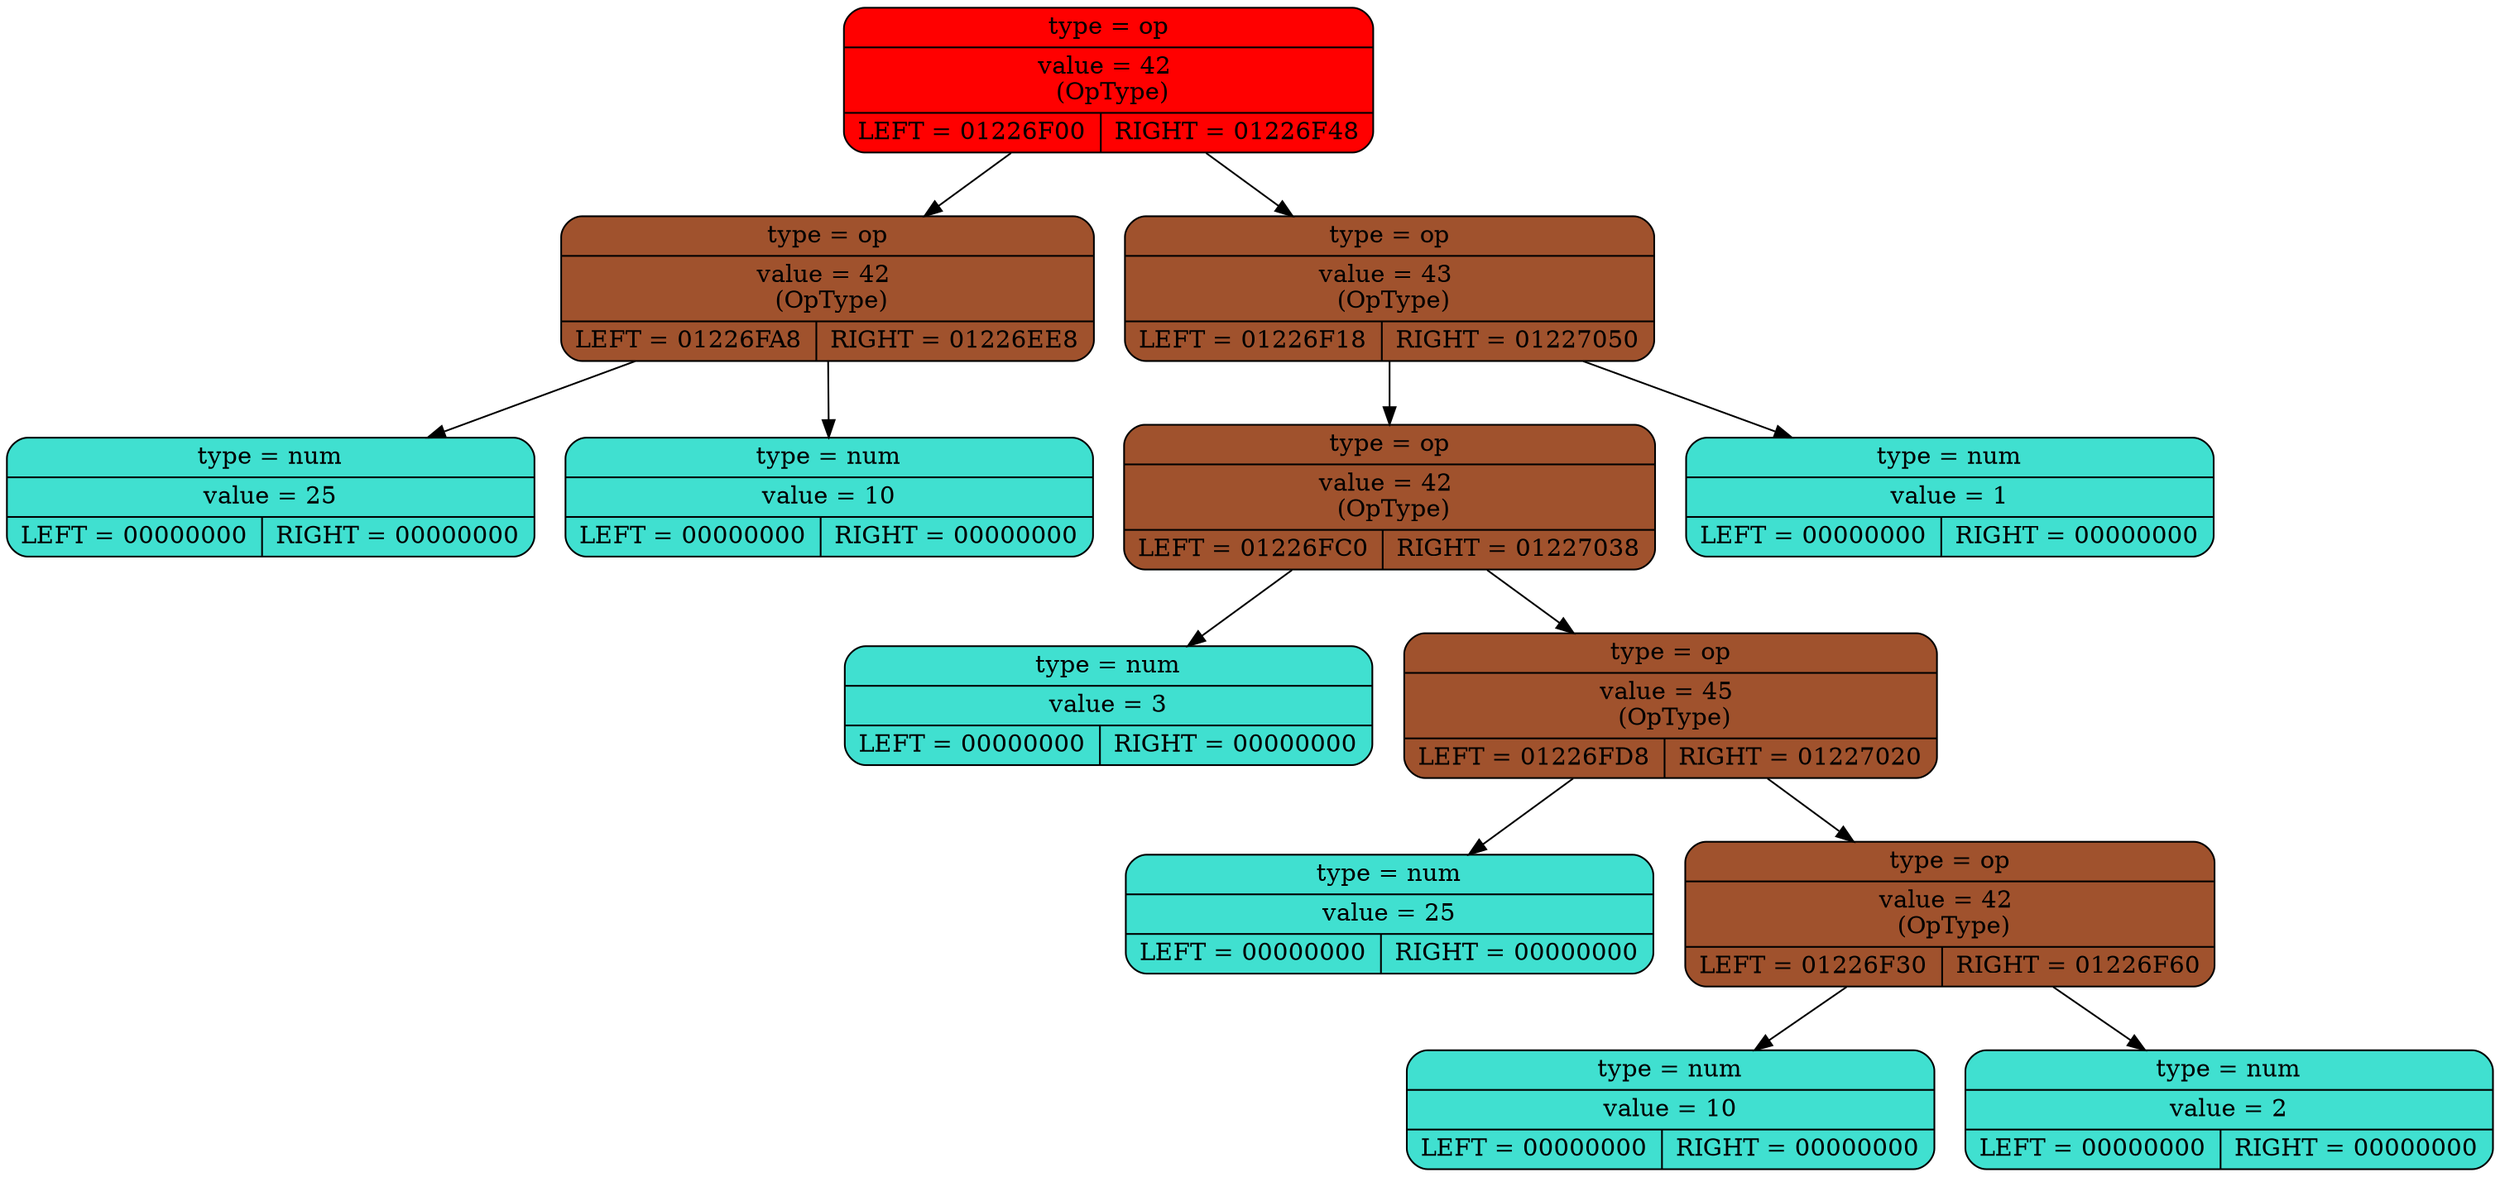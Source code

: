 strict digraph 
 { 
rankdir = "TB"; 
 
node[shape = Mrecord]; 
node01226E88[style = filled, fillcolor = "#a0522d", label = "{<left_node> type = op  | value = 42 \n (OpType) | { LEFT = 01226F00  | RIGHT = 01226F48}}" ];
node01226E88:left_node [fillcolor = "red"];
node01226E88 -> node01226F00;
node01226F00[style = filled, fillcolor = "#a0522d", label = "{type = op  | value = 42 \n (OpType) | {LEFT = 01226FA8 | RIGHT = 01226EE8}}" ];
node01226F00 -> node01226FA8;
node01226FA8[style = filled, fillcolor = "#40e0d0", label = "{type = num | value = 25 | {LEFT = 00000000 | RIGHT = 00000000}}" ];
node01226F00 -> node01226EE8;
node01226EE8[style = filled, fillcolor = "#40e0d0", label = "{type = num | value = 10 | {LEFT = 00000000 | RIGHT = 00000000}}" ];
node01226E88 -> node01226F48;
node01226F48[style = filled, fillcolor = "#a0522d", label = "{type = op  | value = 43 \n (OpType) | {LEFT = 01226F18 | RIGHT = 01227050}}" ];
node01226F48 -> node01226F18;
node01226F18[style = filled, fillcolor = "#a0522d", label = "{type = op  | value = 42 \n (OpType) | {LEFT = 01226FC0 | RIGHT = 01227038}}" ];
node01226F18 -> node01226FC0;
node01226FC0[style = filled, fillcolor = "#40e0d0", label = "{type = num | value = 3 | {LEFT = 00000000 | RIGHT = 00000000}}" ];
node01226F18 -> node01227038;
node01227038[style = filled, fillcolor = "#a0522d", label = "{type = op  | value = 45 \n (OpType) | {LEFT = 01226FD8 | RIGHT = 01227020}}" ];
node01227038 -> node01226FD8;
node01226FD8[style = filled, fillcolor = "#40e0d0", label = "{type = num | value = 25 | {LEFT = 00000000 | RIGHT = 00000000}}" ];
node01227038 -> node01227020;
node01227020[style = filled, fillcolor = "#a0522d", label = "{type = op  | value = 42 \n (OpType) | {LEFT = 01226F30 | RIGHT = 01226F60}}" ];
node01227020 -> node01226F30;
node01226F30[style = filled, fillcolor = "#40e0d0", label = "{type = num | value = 10 | {LEFT = 00000000 | RIGHT = 00000000}}" ];
node01227020 -> node01226F60;
node01226F60[style = filled, fillcolor = "#40e0d0", label = "{type = num | value = 2 | {LEFT = 00000000 | RIGHT = 00000000}}" ];
node01226F48 -> node01227050;
node01227050[style = filled, fillcolor = "#40e0d0", label = "{type = num | value = 1 | {LEFT = 00000000 | RIGHT = 00000000}}" ];
}